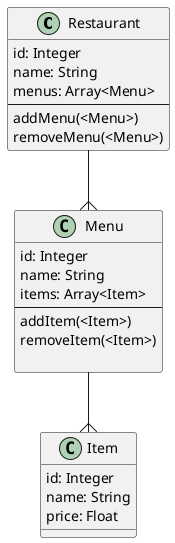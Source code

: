 @startuml name Restaurant UML Diagram

class Restaurant{
    id: Integer
    name: String
    menus: Array<Menu>
    ---
    addMenu(<Menu>)
    removeMenu(<Menu>)
}

class Menu{
    id: Integer
    name: String
    items: Array<Item>
    ---
    addItem(<Item>)
    removeItem(<Item>)

}

class Item{
    id: Integer
    name: String
    price: Float
}


Restaurant --{ Menu
Menu --{ Item


@enduml
